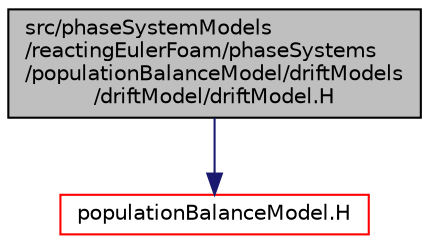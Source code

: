 digraph "src/phaseSystemModels/reactingEulerFoam/phaseSystems/populationBalanceModel/driftModels/driftModel/driftModel.H"
{
  bgcolor="transparent";
  edge [fontname="Helvetica",fontsize="10",labelfontname="Helvetica",labelfontsize="10"];
  node [fontname="Helvetica",fontsize="10",shape=record];
  Node1 [label="src/phaseSystemModels\l/reactingEulerFoam/phaseSystems\l/populationBalanceModel/driftModels\l/driftModel/driftModel.H",height=0.2,width=0.4,color="black", fillcolor="grey75", style="filled" fontcolor="black"];
  Node1 -> Node2 [color="midnightblue",fontsize="10",style="solid",fontname="Helvetica"];
  Node2 [label="populationBalanceModel.H",height=0.2,width=0.4,color="red",URL="$populationBalanceModel_8H.html"];
}
